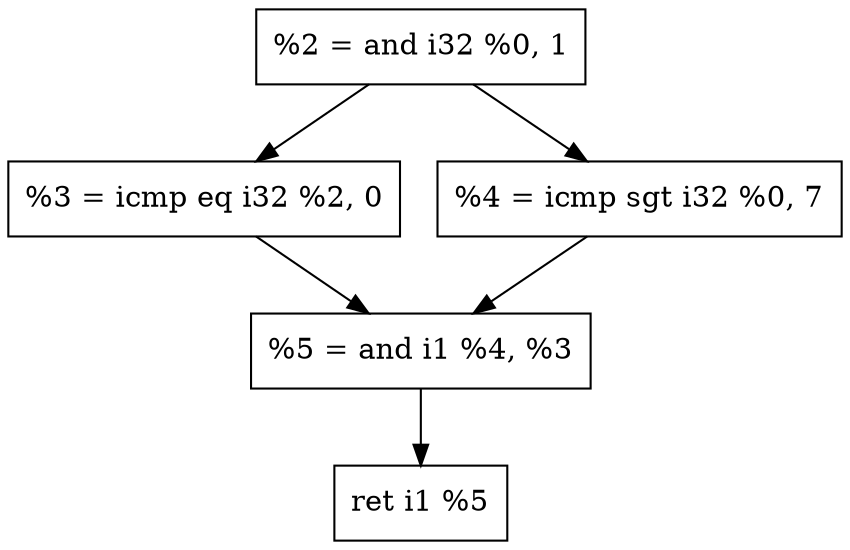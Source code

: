 digraph "DFG for'is_equal_to_sum_even' function" {
Node0x55ad3df2a950[shape=record, label="  %2 = and i32 %0, 1"];
Node0x55ad3df2aa30[shape=record, label="  %3 = icmp eq i32 %2, 0"];
Node0x55ad3df2ab50[shape=record, label="  %4 = icmp sgt i32 %0, 7"];
Node0x55ad3df2ac50[shape=record, label="  %5 = and i1 %4, %3"];
Node0x55ad3df2ad20[shape=record, label="  ret i1 %5"];
Node0x55ad3df2a950 -> Node0x55ad3df2aa30
Node0x55ad3df2a950 -> Node0x55ad3df2ab50
Node0x55ad3df2aa30 -> Node0x55ad3df2ac50
Node0x55ad3df2ab50 -> Node0x55ad3df2ac50
Node0x55ad3df2ac50 -> Node0x55ad3df2ad20
}